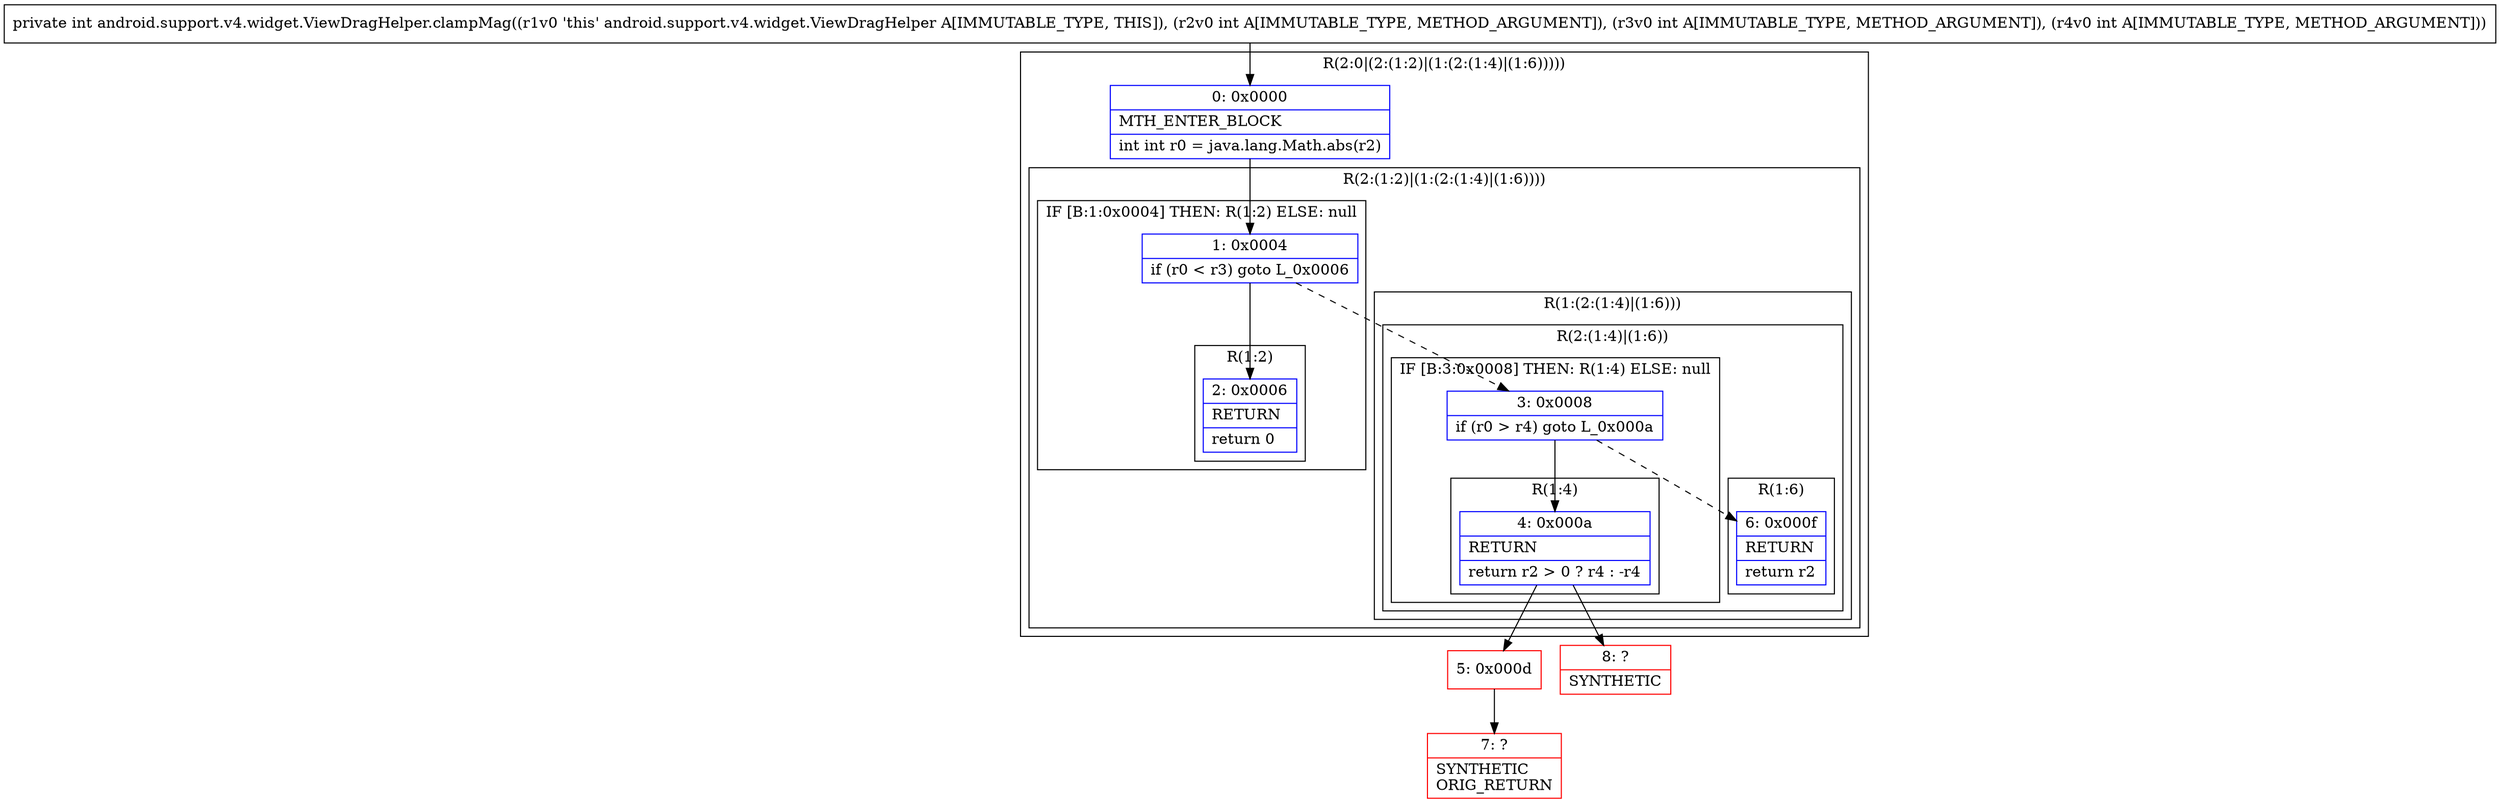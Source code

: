 digraph "CFG forandroid.support.v4.widget.ViewDragHelper.clampMag(III)I" {
subgraph cluster_Region_324516864 {
label = "R(2:0|(2:(1:2)|(1:(2:(1:4)|(1:6)))))";
node [shape=record,color=blue];
Node_0 [shape=record,label="{0\:\ 0x0000|MTH_ENTER_BLOCK\l|int int r0 = java.lang.Math.abs(r2)\l}"];
subgraph cluster_Region_289557997 {
label = "R(2:(1:2)|(1:(2:(1:4)|(1:6))))";
node [shape=record,color=blue];
subgraph cluster_IfRegion_2038276660 {
label = "IF [B:1:0x0004] THEN: R(1:2) ELSE: null";
node [shape=record,color=blue];
Node_1 [shape=record,label="{1\:\ 0x0004|if (r0 \< r3) goto L_0x0006\l}"];
subgraph cluster_Region_1801654232 {
label = "R(1:2)";
node [shape=record,color=blue];
Node_2 [shape=record,label="{2\:\ 0x0006|RETURN\l|return 0\l}"];
}
}
subgraph cluster_Region_1808156432 {
label = "R(1:(2:(1:4)|(1:6)))";
node [shape=record,color=blue];
subgraph cluster_Region_1879304775 {
label = "R(2:(1:4)|(1:6))";
node [shape=record,color=blue];
subgraph cluster_IfRegion_990389630 {
label = "IF [B:3:0x0008] THEN: R(1:4) ELSE: null";
node [shape=record,color=blue];
Node_3 [shape=record,label="{3\:\ 0x0008|if (r0 \> r4) goto L_0x000a\l}"];
subgraph cluster_Region_1932393615 {
label = "R(1:4)";
node [shape=record,color=blue];
Node_4 [shape=record,label="{4\:\ 0x000a|RETURN\l|return r2 \> 0 ? r4 : \-r4\l}"];
}
}
subgraph cluster_Region_12792061 {
label = "R(1:6)";
node [shape=record,color=blue];
Node_6 [shape=record,label="{6\:\ 0x000f|RETURN\l|return r2\l}"];
}
}
}
}
}
Node_5 [shape=record,color=red,label="{5\:\ 0x000d}"];
Node_7 [shape=record,color=red,label="{7\:\ ?|SYNTHETIC\lORIG_RETURN\l}"];
Node_8 [shape=record,color=red,label="{8\:\ ?|SYNTHETIC\l}"];
MethodNode[shape=record,label="{private int android.support.v4.widget.ViewDragHelper.clampMag((r1v0 'this' android.support.v4.widget.ViewDragHelper A[IMMUTABLE_TYPE, THIS]), (r2v0 int A[IMMUTABLE_TYPE, METHOD_ARGUMENT]), (r3v0 int A[IMMUTABLE_TYPE, METHOD_ARGUMENT]), (r4v0 int A[IMMUTABLE_TYPE, METHOD_ARGUMENT])) }"];
MethodNode -> Node_0;
Node_0 -> Node_1;
Node_1 -> Node_2;
Node_1 -> Node_3[style=dashed];
Node_3 -> Node_4;
Node_3 -> Node_6[style=dashed];
Node_4 -> Node_5;
Node_4 -> Node_8;
Node_5 -> Node_7;
}

